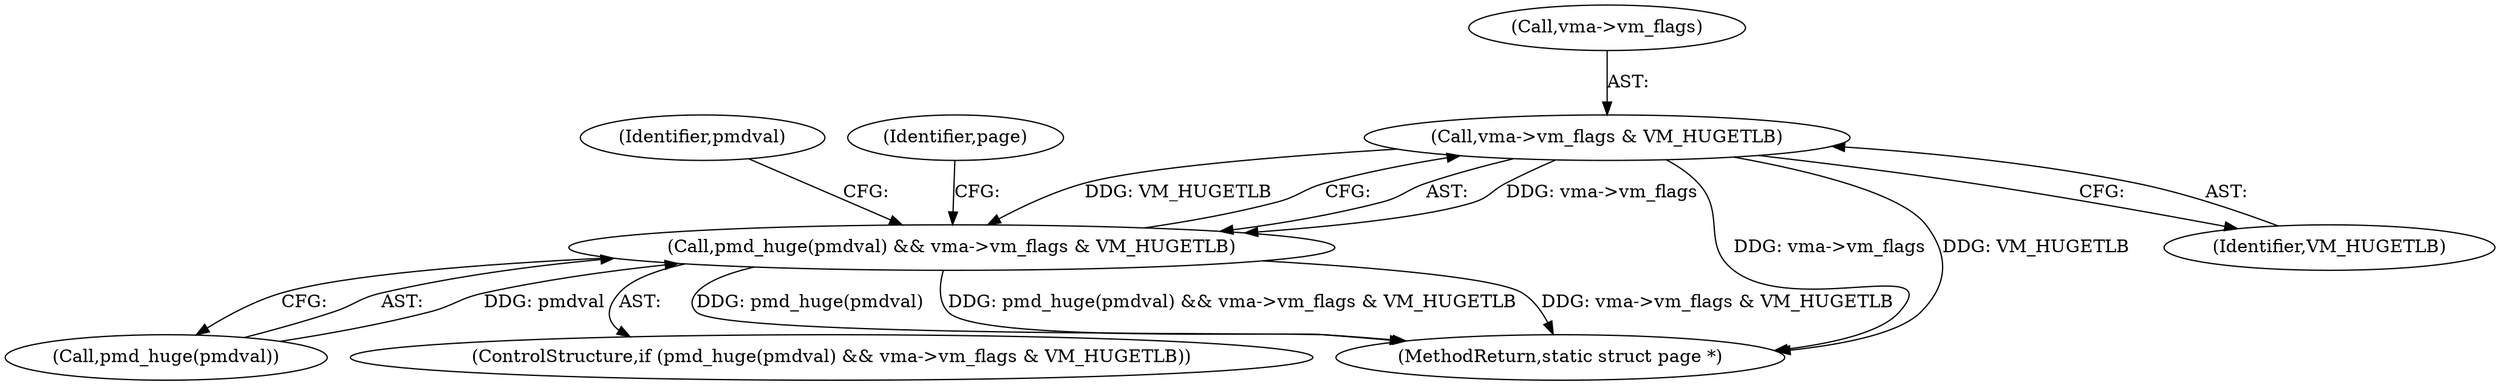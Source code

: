 digraph "0_linux_6b3a707736301c2128ca85ce85fb13f60b5e350a_5@pointer" {
"1000140" [label="(Call,vma->vm_flags & VM_HUGETLB)"];
"1000137" [label="(Call,pmd_huge(pmdval) && vma->vm_flags & VM_HUGETLB)"];
"1000140" [label="(Call,vma->vm_flags & VM_HUGETLB)"];
"1000136" [label="(ControlStructure,if (pmd_huge(pmdval) && vma->vm_flags & VM_HUGETLB))"];
"1000137" [label="(Call,pmd_huge(pmdval) && vma->vm_flags & VM_HUGETLB)"];
"1000141" [label="(Call,vma->vm_flags)"];
"1000165" [label="(Identifier,pmdval)"];
"1000147" [label="(Identifier,page)"];
"1000425" [label="(MethodReturn,static struct page *)"];
"1000138" [label="(Call,pmd_huge(pmdval))"];
"1000144" [label="(Identifier,VM_HUGETLB)"];
"1000140" -> "1000137"  [label="AST: "];
"1000140" -> "1000144"  [label="CFG: "];
"1000141" -> "1000140"  [label="AST: "];
"1000144" -> "1000140"  [label="AST: "];
"1000137" -> "1000140"  [label="CFG: "];
"1000140" -> "1000425"  [label="DDG: vma->vm_flags"];
"1000140" -> "1000425"  [label="DDG: VM_HUGETLB"];
"1000140" -> "1000137"  [label="DDG: vma->vm_flags"];
"1000140" -> "1000137"  [label="DDG: VM_HUGETLB"];
"1000137" -> "1000136"  [label="AST: "];
"1000137" -> "1000138"  [label="CFG: "];
"1000138" -> "1000137"  [label="AST: "];
"1000147" -> "1000137"  [label="CFG: "];
"1000165" -> "1000137"  [label="CFG: "];
"1000137" -> "1000425"  [label="DDG: vma->vm_flags & VM_HUGETLB"];
"1000137" -> "1000425"  [label="DDG: pmd_huge(pmdval)"];
"1000137" -> "1000425"  [label="DDG: pmd_huge(pmdval) && vma->vm_flags & VM_HUGETLB"];
"1000138" -> "1000137"  [label="DDG: pmdval"];
}
